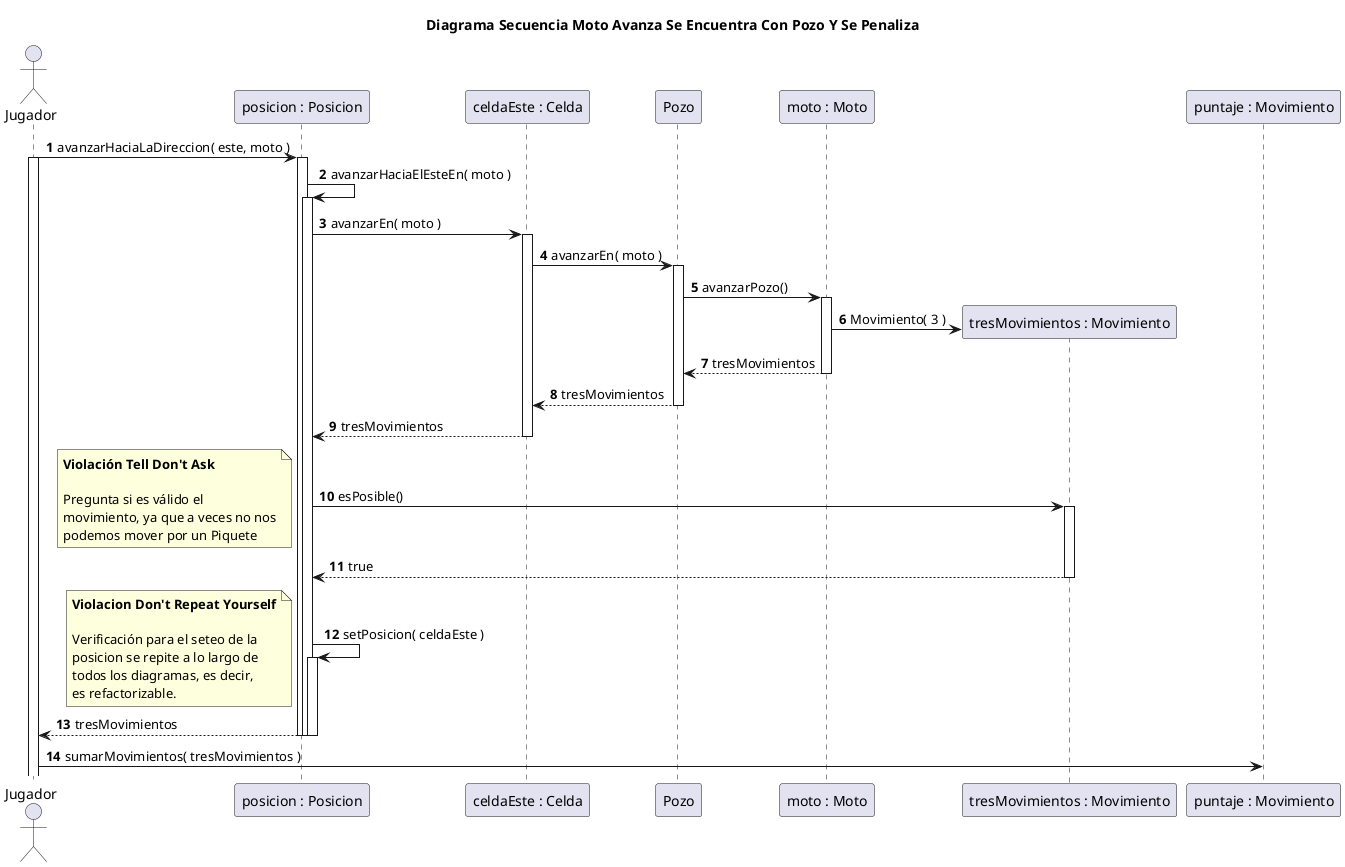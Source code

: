 @startuml
title Diagrama Secuencia Moto Avanza Se Encuentra Con Pozo Y Se Penaliza

autonumber

actor Jugador

Jugador -> "posicion : Posicion"++: avanzarHaciaLaDireccion( este, moto )

activate Jugador
"posicion : Posicion" -> "posicion : Posicion"++: avanzarHaciaElEsteEn( moto )

"posicion : Posicion" -> "celdaEste : Celda"++: avanzarEn( moto )

"celdaEste : Celda" -> Pozo++: avanzarEn( moto )
Pozo -> "moto : Moto"++: avanzarPozo()
create "tresMovimientos : Movimiento"
"moto : Moto" -> "tresMovimientos : Movimiento": Movimiento( 3 )
"moto : Moto" --> Pozo: tresMovimientos
deactivate "moto : Moto"
Pozo --> "celdaEste : Celda": tresMovimientos
deactivate Pozo
"celdaEste : Celda" --> "posicion : Posicion"--: tresMovimientos
deactivate "celdaEste : Celda"


"tresMovimientos : Movimiento" <- "posicion : Posicion"++: esPosible()

note left
**Violación Tell Don't Ask**

Pregunta si es válido el
movimiento, ya que a veces no nos
podemos mover por un Piquete
end note

"tresMovimientos : Movimiento" --> "posicion : Posicion": true
deactivate "tresMovimientos : Movimiento"
"posicion : Posicion" -> "posicion : Posicion"++: setPosicion( celdaEste )

note left
**Violacion Don't Repeat Yourself**

Verificación para el seteo de la
posicion se repite a lo largo de
todos los diagramas, es decir,
es refactorizable.
end note

"posicion : Posicion" --> Jugador--: tresMovimientos
deactivate "posicion : Posicion"
deactivate "posicion : Posicion"

Jugador -> "puntaje : Movimiento": sumarMovimientos( tresMovimientos )

@enduml